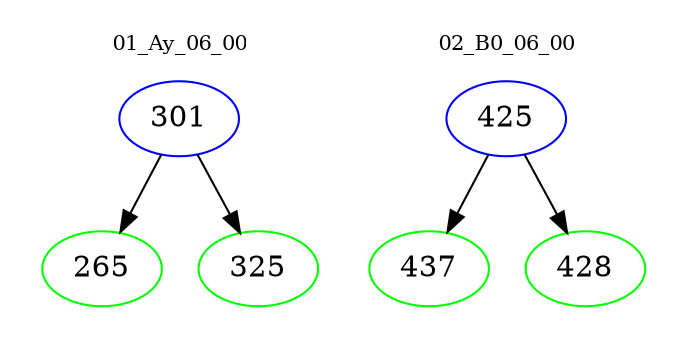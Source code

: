 digraph{
subgraph cluster_0 {
color = white
label = "01_Ay_06_00";
fontsize=10;
T0_301 [label="301", color="blue"]
T0_301 -> T0_265 [color="black"]
T0_265 [label="265", color="green"]
T0_301 -> T0_325 [color="black"]
T0_325 [label="325", color="green"]
}
subgraph cluster_1 {
color = white
label = "02_B0_06_00";
fontsize=10;
T1_425 [label="425", color="blue"]
T1_425 -> T1_437 [color="black"]
T1_437 [label="437", color="green"]
T1_425 -> T1_428 [color="black"]
T1_428 [label="428", color="green"]
}
}
